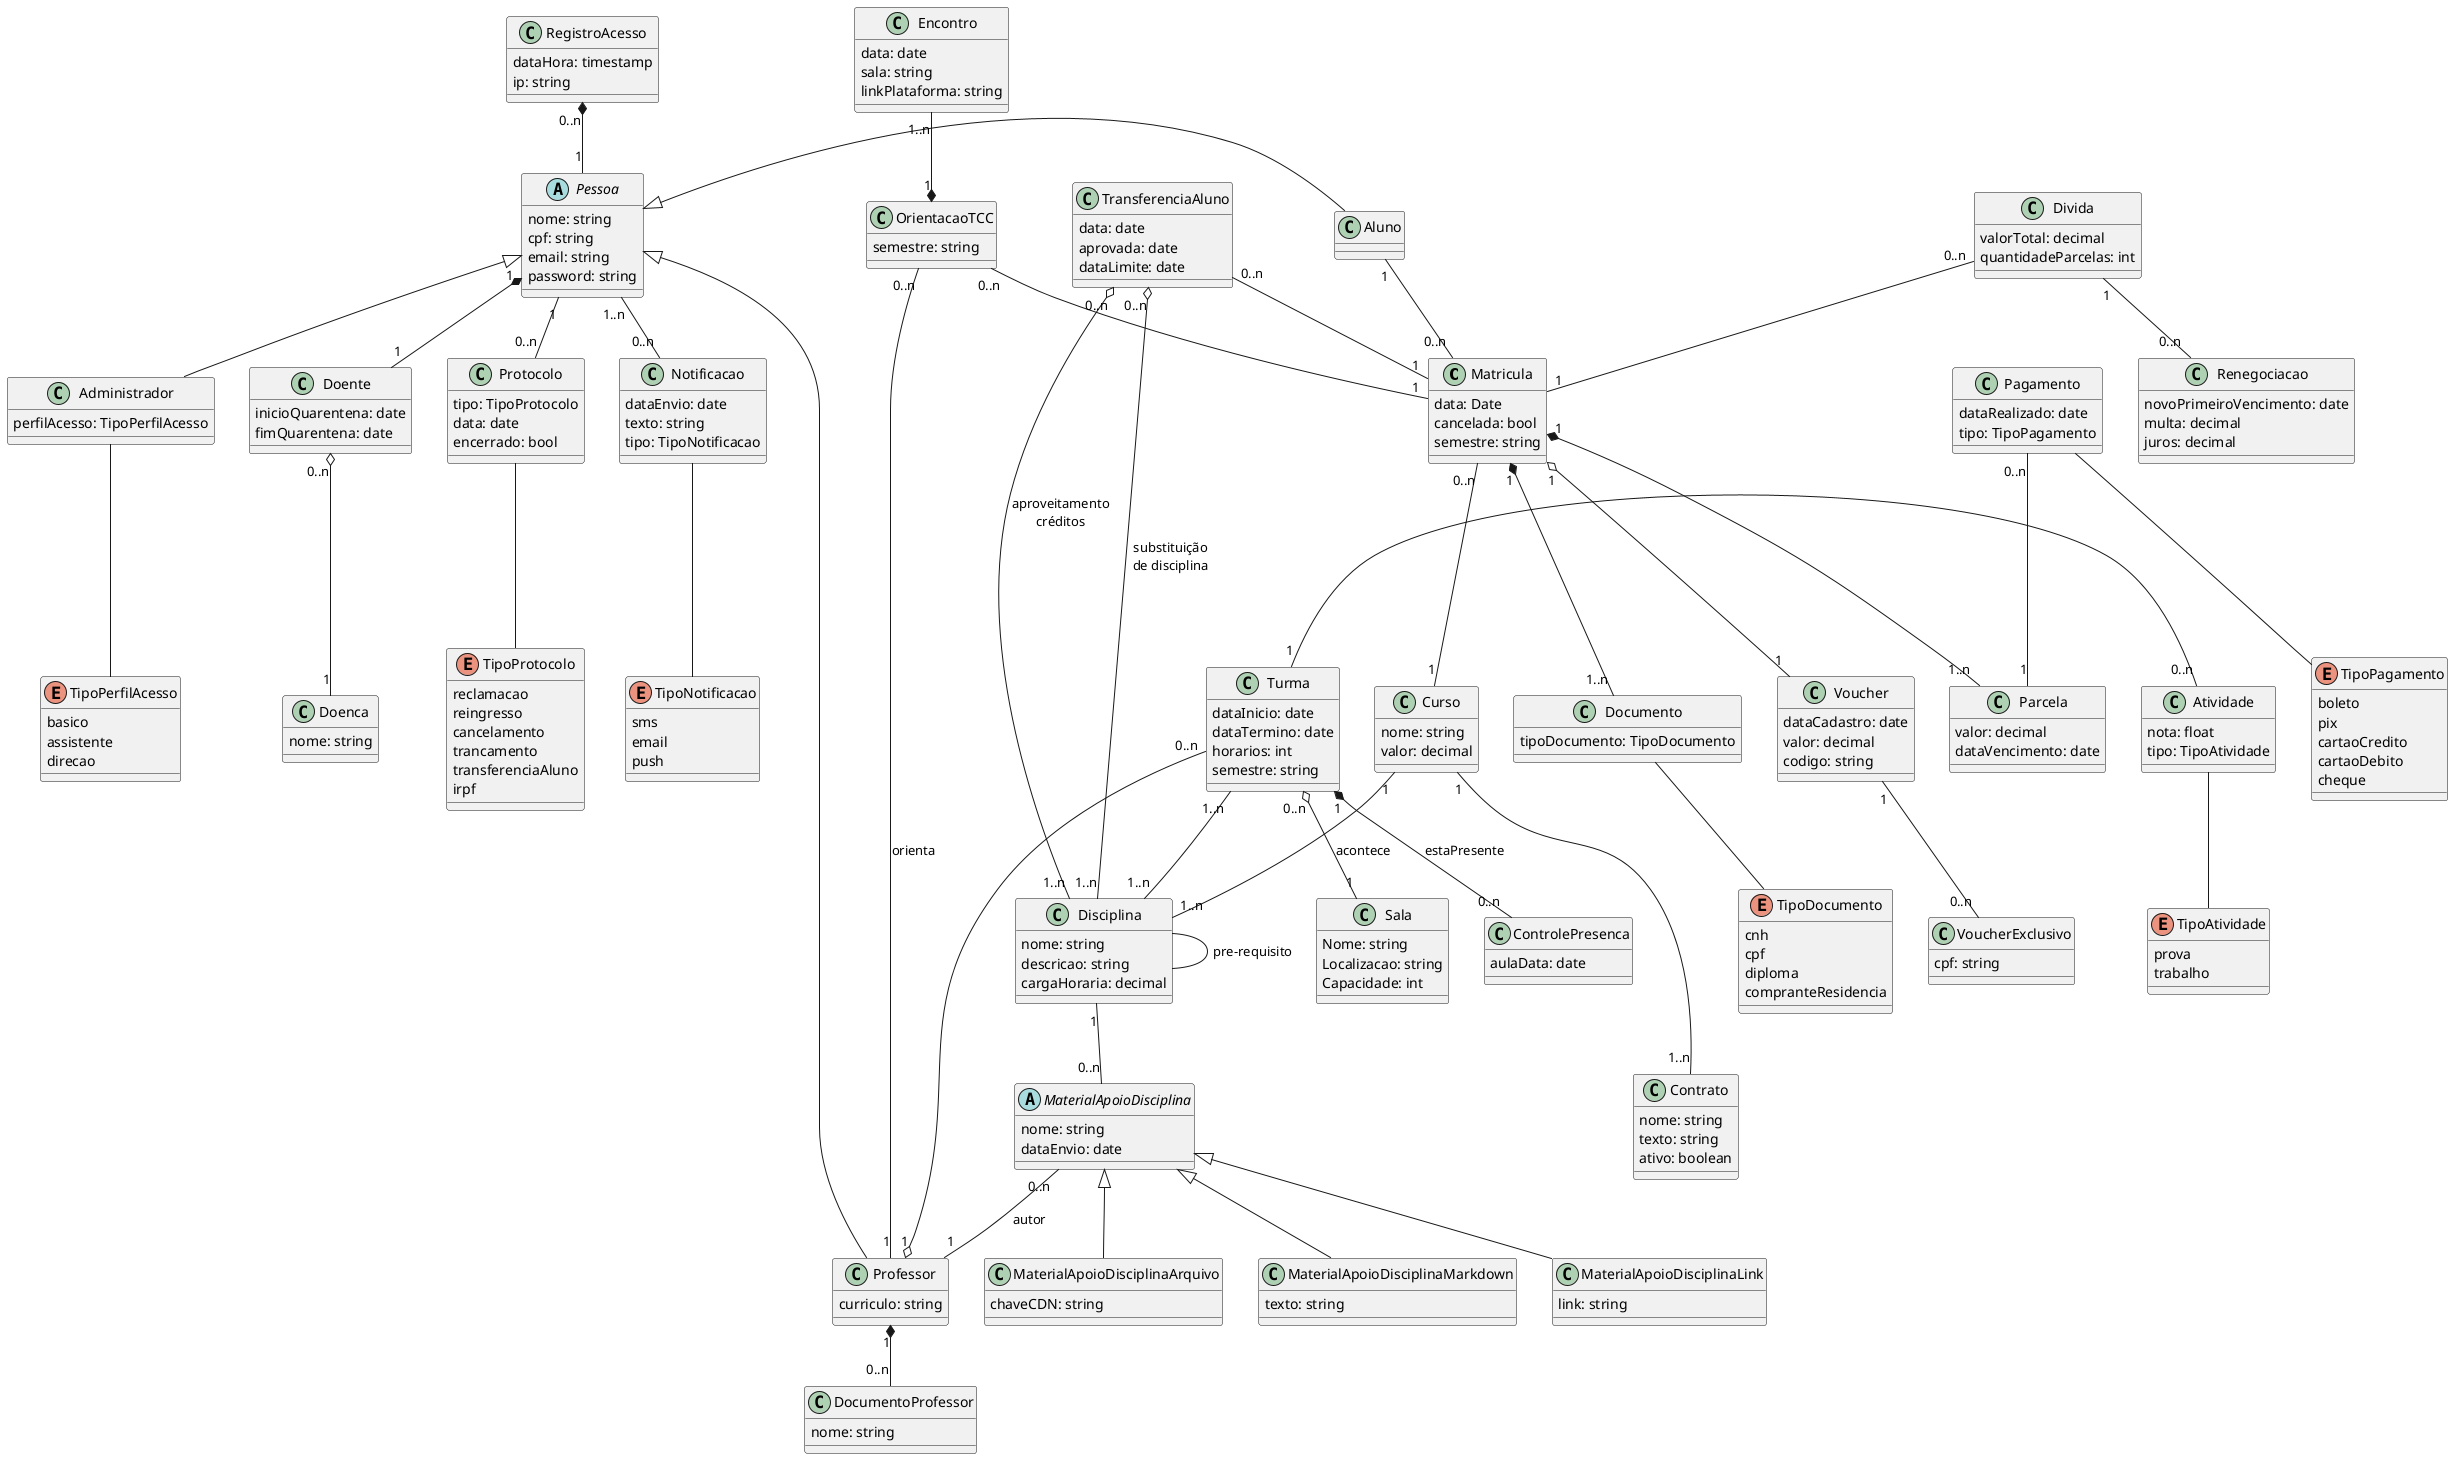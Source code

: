 @startuml classes
'https://plantuml.com/class-diagram
'Aggregation implies a relationship where the
'child can exist independently of the parent.
'Example: Class (parent) and Student (child).
'Delete the Class and the Students still exist.
'Composition implies a relationship where the child cannot exist independent of the parent

class Matricula{
    data: Date
    cancelada: bool
    semestre: string
}
abstract class Pessoa{
    nome: string
    cpf: string
    email: string
    password: string
}
class RegistroAcesso{
    dataHora: timestamp
    ip: string
}
class Aluno {
}
class Professor {
    curriculo: string
}
class Administrador{
    perfilAcesso: TipoPerfilAcesso
}
enum TipoPerfilAcesso {
    basico
    assistente
    direcao
}
class Atividade{
    nota: float
    tipo: TipoAtividade
}
enum TipoAtividade {
    prova
    trabalho
}
class Contrato{
    nome: string
    texto: string
    ativo: boolean
}
class Doenca{
    nome: string
}
class Doente{
    inicioQuarentena: date
    fimQuarentena: date
}
class Curso {
    nome: string
    valor: decimal
}
class ControlePresenca{
    aulaData: date
}
class Disciplina{
    nome: string
    descricao: string
    cargaHoraria: decimal
}
abstract class MaterialApoioDisciplina{
    nome: string
    dataEnvio: date
}
class MaterialApoioDisciplinaLink{
    link: string
}
class MaterialApoioDisciplinaArquivo{
    chaveCDN: string
}
class MaterialApoioDisciplinaMarkdown{
    texto: string
}
class Turma {
    dataInicio: date
    dataTermino: date
    horarios: int
    semestre: string
}
class Sala{
    Nome: string
    Localizacao: string
    Capacidade: int
}
class Documento{
    tipoDocumento: TipoDocumento
}
class Parcela {
    valor: decimal
    dataVencimento: date
}
class Pagamento{
    dataRealizado: date
    tipo: TipoPagamento
}
class Voucher {
    dataCadastro: date
    valor: decimal
    codigo: string
}
class VoucherExclusivo {
    cpf: string
}
class Renegociacao{
    novoPrimeiroVencimento: date
    multa: decimal
    juros: decimal
}
class TransferenciaAluno{
    data: date
    aprovada: date
    dataLimite: date
}
class Divida{
    valorTotal: decimal
    quantidadeParcelas: int
}
class OrientacaoTCC{
    semestre: string
}
class Encontro {
    data: date
    sala: string
    linkPlataforma: string
}
class Protocolo {
    tipo: TipoProtocolo
    data: date
    encerrado: bool
}
enum TipoProtocolo{
    reclamacao
    reingresso
    cancelamento
    trancamento
    transferenciaAluno
    irpf
}
class Notificacao{
    dataEnvio: date
    texto: string
    tipo: TipoNotificacao
}
class DocumentoProfessor{
    nome: string
}
enum TipoNotificacao{
    sms
    email
    push
}
enum TipoPagamento{
    boleto
    pix
    cartaoCredito
    cartaoDebito
    cheque
}
enum TipoDocumento{
    cnh
    cpf
    diploma
    compranteResidencia
}

Pessoa <|-d- Administrador
Pessoa <|- Aluno
Pessoa <|-- Professor

MaterialApoioDisciplina <|-- MaterialApoioDisciplinaLink
MaterialApoioDisciplina <|-- MaterialApoioDisciplinaArquivo
MaterialApoioDisciplina <|-- MaterialApoioDisciplinaMarkdown

Divida "1" -- "0..n" Renegociacao
Divida "0..n" -- "1" Matricula
Matricula "1" -u- "0..n" TransferenciaAluno
Matricula "1" -u- "0..n" OrientacaoTCC
Aluno "1" -- "0..n" Matricula
Disciplina -- Disciplina : pre-requisito
Disciplina "1" -- "0..n" MaterialApoioDisciplina
MaterialApoioDisciplina "0..n" -- "1" Professor : autor
Matricula "0..n" -- "1" Curso
Matricula "1" *-- "1..n" Documento
Matricula "1" o-- "1" Voucher
Matricula "1" *-- "1..n" Parcela
Curso "1" -- "1..n" Disciplina
Curso "1" --- "1..n" Contrato
Pessoa "1" -- "0..n" Protocolo
Turma "0..n" o-- "1" Sala : acontece
Turma "0..n" --o "1" Professor
Turma "1..n" -- "1..n" Disciplina
Turma "1" -r- "0..n" Atividade
Turma "1" *-- "0..n" ControlePresenca: estaPresente
RegistroAcesso "0..n" *-- "1" Pessoa
Doente "0..n" o-- "1" Doenca
Pessoa "1" *-- "1" Doente
Pessoa "1..n" -- "0..n" Notificacao
Professor "1" *-- "0..n" DocumentoProfessor
Professor "1" -- "0..n" OrientacaoTCC : orienta
OrientacaoTCC "1" *-u- "1..n" Encontro
Pagamento "0..n" -- "1" Parcela
Voucher "1" -- "0..n" VoucherExclusivo
TransferenciaAluno "0..n" o-- "1..n" Disciplina : aproveitamento\ncréditos\n\n\n\n\n
TransferenciaAluno "0..n" o-- "1..n" Disciplina : substituição\nde disciplina

Pagamento -- TipoPagamento
Notificacao -- TipoNotificacao
Documento -- TipoDocumento
Protocolo -- TipoProtocolo
Atividade -- TipoAtividade
Administrador -- TipoPerfilAcesso

' -u- -> up
' -d- -> down
' -l- -> left
' -r- -> right

@enduml
